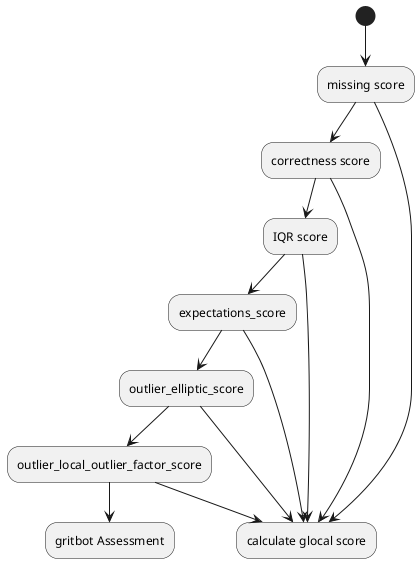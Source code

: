 @startuml
(*) --> "missing score"

"missing score" --> "correctness score"

"missing score" --> "calculate glocal score"


"correctness score" --> "IQR score"

"correctness score" --> "calculate glocal score"

"IQR score" --> "expectations_score"

"IQR score" --> "calculate glocal score"

"expectations_score" --> "outlier_elliptic_score"

"expectations_score" --> "calculate glocal score"

"outlier_elliptic_score" --> "outlier_local_outlier_factor_score"

"outlier_local_outlier_factor_score" --> "gritbot Assessment"

"outlier_elliptic_score" -->  "calculate glocal score"

"outlier_local_outlier_factor_score" -->  "calculate glocal score"


@enduml